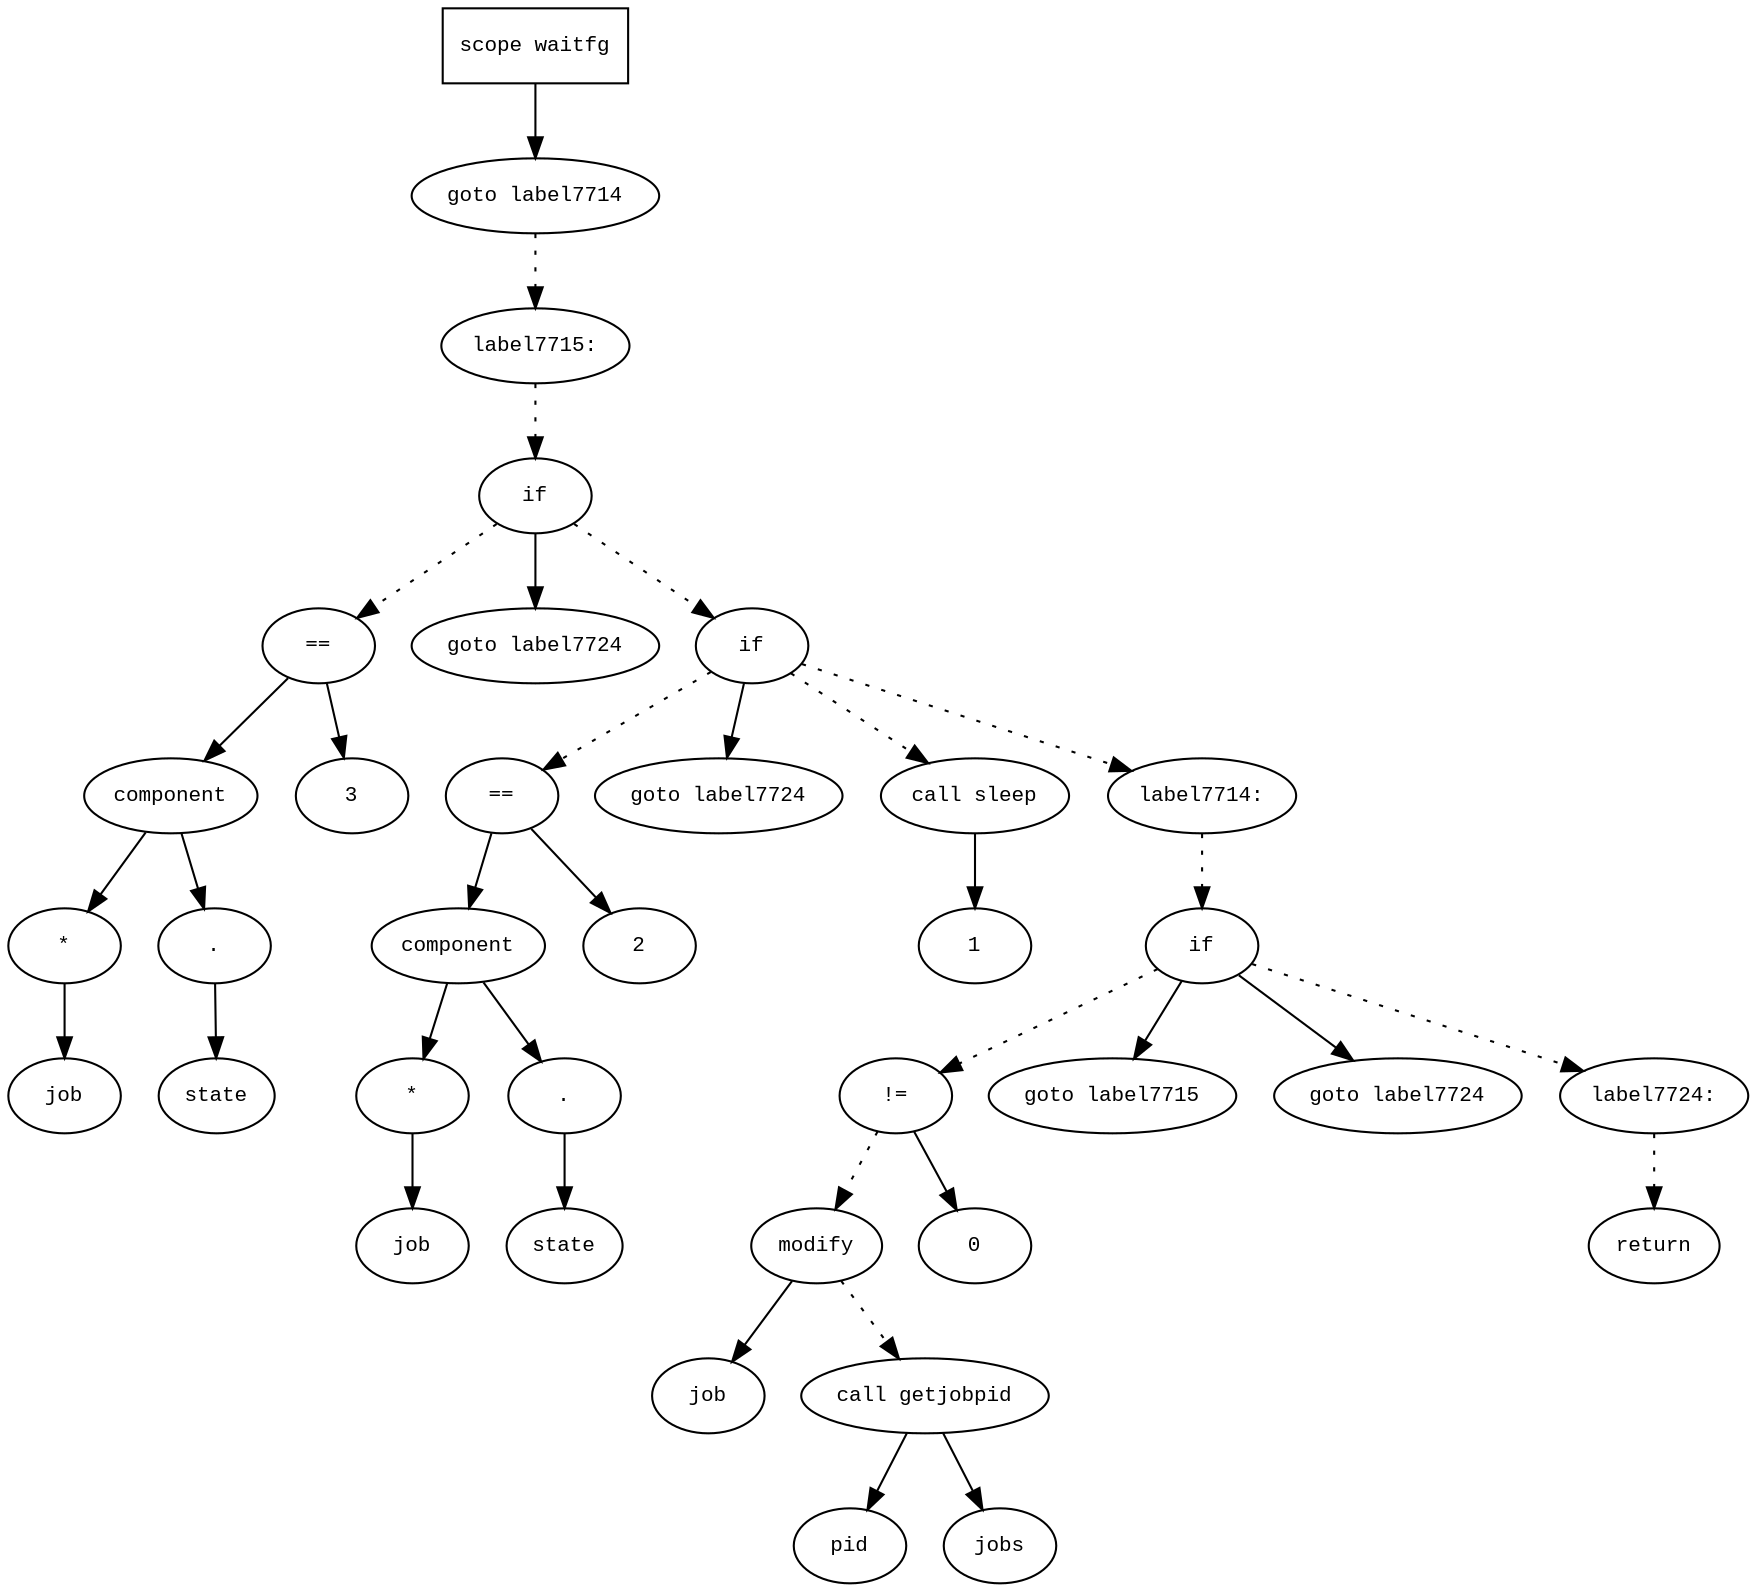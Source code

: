 digraph AST {
  graph [fontname="Times New Roman",fontsize=10];
  node  [fontname="Courier New",fontsize=10];
  edge  [fontname="Times New Roman",fontsize=10];

  node1 [label="scope waitfg",shape=box];
  node2 [label="goto label7714",shape=ellipse];
  node1 -> node2;
  node3 [label="label7715:",shape=ellipse];
  node2 -> node3 [style=dotted];
  node4 [label="if",shape=ellipse];
  node3 -> node4 [style=dotted];
  node5 [label="==",shape=ellipse];
  node6 [label="component",shape=ellipse];
  node5 -> node6;
  node7 [label="*",shape=ellipse];
  node8 [label="job",shape=ellipse];
  node7 -> node8;
  node6 -> node7;
  node9 [label=".",shape=ellipse];
  node6 -> node9;
  node10 [label="state",shape=ellipse];
  node9 -> node10;
  node11 [label="3",shape=ellipse];
  node5 -> node11;
  node4 -> node5 [style=dotted];
  node12 [label="goto label7724",shape=ellipse];
  node4 -> node12;
  node13 [label="if",shape=ellipse];
  node4 -> node13 [style=dotted];
  node14 [label="==",shape=ellipse];
  node15 [label="component",shape=ellipse];
  node14 -> node15;
  node16 [label="*",shape=ellipse];
  node17 [label="job",shape=ellipse];
  node16 -> node17;
  node15 -> node16;
  node18 [label=".",shape=ellipse];
  node15 -> node18;
  node19 [label="state",shape=ellipse];
  node18 -> node19;
  node20 [label="2",shape=ellipse];
  node14 -> node20;
  node13 -> node14 [style=dotted];
  node21 [label="goto label7724",shape=ellipse];
  node13 -> node21;
  node22 [label="call sleep",shape=ellipse];
  node23 [label="1",shape=ellipse];
  node22 -> node23;
  node13 -> node22 [style=dotted];
  node24 [label="label7714:",shape=ellipse];
  node13 -> node24 [style=dotted];
  node25 [label="if",shape=ellipse];
  node24 -> node25 [style=dotted];
  node26 [label="!=",shape=ellipse];
  node27 [label="modify",shape=ellipse];
  node28 [label="job",shape=ellipse];
  node27 -> node28;
  node29 [label="call getjobpid",shape=ellipse];
  node30 [label="pid",shape=ellipse];
  node29 -> node30;
  node31 [label="jobs",shape=ellipse];
  node29 -> node31;
  node27 -> node29 [style=dotted];
  node26 -> node27 [style=dotted];
  node32 [label="0",shape=ellipse];
  node26 -> node32;
  node25 -> node26 [style=dotted];
  node33 [label="goto label7715",shape=ellipse];
  node25 -> node33;
  node34 [label="goto label7724",shape=ellipse];
  node25 -> node34;
  node35 [label="label7724:",shape=ellipse];
  node25 -> node35 [style=dotted];
  node36 [label="return",shape=ellipse];
  node35 -> node36 [style=dotted];
} 